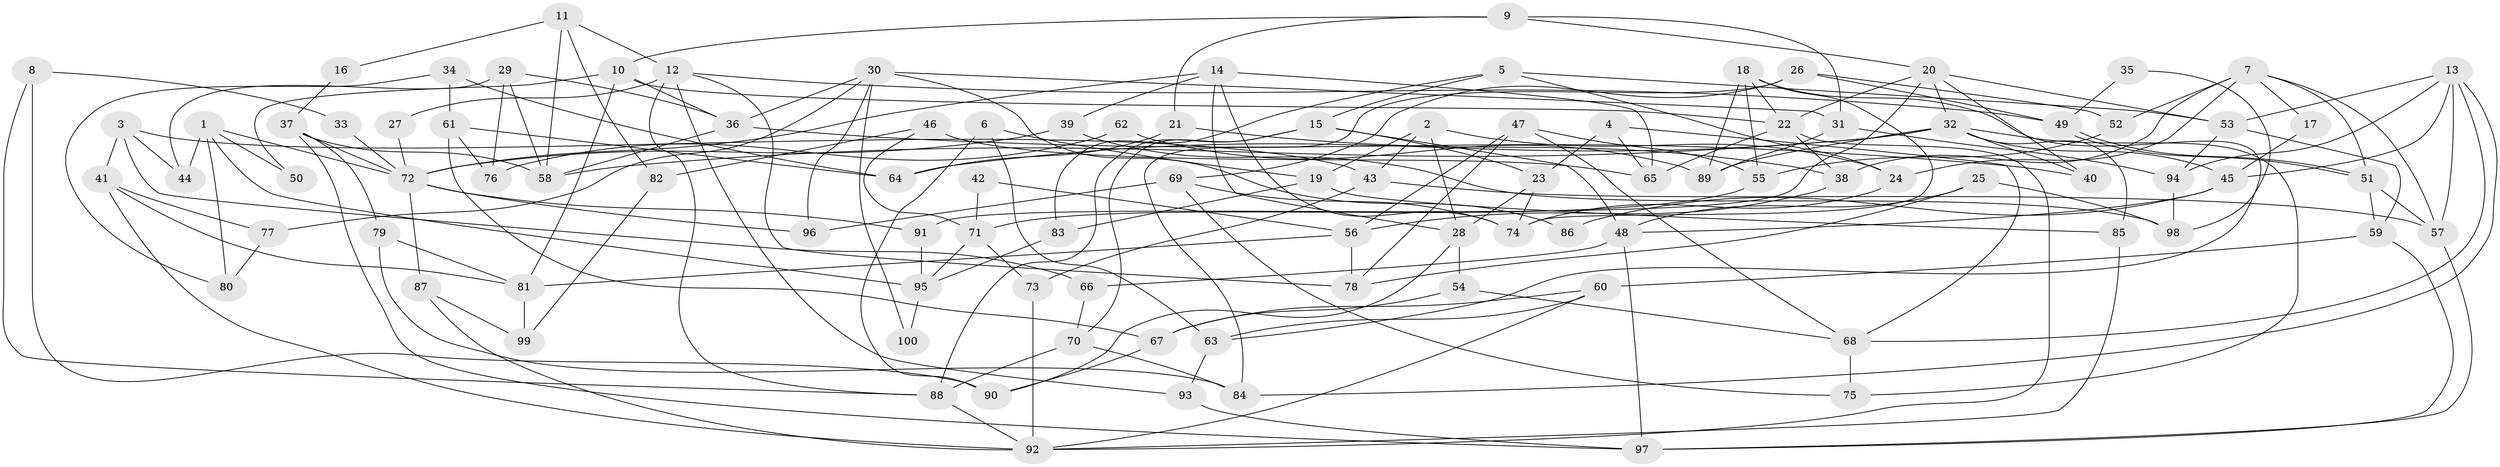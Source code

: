 // coarse degree distribution, {5: 0.24285714285714285, 4: 0.24285714285714285, 3: 0.24285714285714285, 7: 0.014285714285714285, 6: 0.11428571428571428, 2: 0.04285714285714286, 11: 0.014285714285714285, 8: 0.04285714285714286, 10: 0.014285714285714285, 9: 0.02857142857142857}
// Generated by graph-tools (version 1.1) at 2025/18/03/04/25 18:18:29]
// undirected, 100 vertices, 200 edges
graph export_dot {
graph [start="1"]
  node [color=gray90,style=filled];
  1;
  2;
  3;
  4;
  5;
  6;
  7;
  8;
  9;
  10;
  11;
  12;
  13;
  14;
  15;
  16;
  17;
  18;
  19;
  20;
  21;
  22;
  23;
  24;
  25;
  26;
  27;
  28;
  29;
  30;
  31;
  32;
  33;
  34;
  35;
  36;
  37;
  38;
  39;
  40;
  41;
  42;
  43;
  44;
  45;
  46;
  47;
  48;
  49;
  50;
  51;
  52;
  53;
  54;
  55;
  56;
  57;
  58;
  59;
  60;
  61;
  62;
  63;
  64;
  65;
  66;
  67;
  68;
  69;
  70;
  71;
  72;
  73;
  74;
  75;
  76;
  77;
  78;
  79;
  80;
  81;
  82;
  83;
  84;
  85;
  86;
  87;
  88;
  89;
  90;
  91;
  92;
  93;
  94;
  95;
  96;
  97;
  98;
  99;
  100;
  1 -- 72;
  1 -- 95;
  1 -- 44;
  1 -- 50;
  1 -- 80;
  2 -- 43;
  2 -- 24;
  2 -- 19;
  2 -- 28;
  3 -- 44;
  3 -- 66;
  3 -- 41;
  3 -- 43;
  4 -- 23;
  4 -- 65;
  4 -- 68;
  5 -- 15;
  5 -- 53;
  5 -- 24;
  5 -- 83;
  6 -- 19;
  6 -- 63;
  6 -- 90;
  7 -- 51;
  7 -- 57;
  7 -- 17;
  7 -- 24;
  7 -- 38;
  7 -- 52;
  8 -- 90;
  8 -- 88;
  8 -- 33;
  9 -- 10;
  9 -- 20;
  9 -- 21;
  9 -- 31;
  10 -- 22;
  10 -- 81;
  10 -- 36;
  10 -- 50;
  11 -- 58;
  11 -- 12;
  11 -- 16;
  11 -- 82;
  12 -- 88;
  12 -- 49;
  12 -- 27;
  12 -- 78;
  12 -- 93;
  13 -- 53;
  13 -- 84;
  13 -- 45;
  13 -- 57;
  13 -- 68;
  13 -- 94;
  14 -- 74;
  14 -- 28;
  14 -- 39;
  14 -- 65;
  14 -- 72;
  15 -- 48;
  15 -- 88;
  15 -- 23;
  15 -- 70;
  16 -- 37;
  17 -- 45;
  18 -- 63;
  18 -- 74;
  18 -- 22;
  18 -- 55;
  18 -- 89;
  19 -- 83;
  19 -- 85;
  20 -- 32;
  20 -- 22;
  20 -- 40;
  20 -- 53;
  20 -- 91;
  21 -- 38;
  21 -- 64;
  22 -- 65;
  22 -- 38;
  22 -- 92;
  23 -- 28;
  23 -- 74;
  24 -- 74;
  25 -- 98;
  25 -- 78;
  25 -- 48;
  26 -- 69;
  26 -- 52;
  26 -- 49;
  26 -- 84;
  27 -- 72;
  28 -- 54;
  28 -- 90;
  29 -- 58;
  29 -- 36;
  29 -- 44;
  29 -- 76;
  30 -- 77;
  30 -- 36;
  30 -- 31;
  30 -- 86;
  30 -- 96;
  30 -- 100;
  31 -- 89;
  31 -- 94;
  32 -- 89;
  32 -- 45;
  32 -- 40;
  32 -- 58;
  32 -- 64;
  32 -- 75;
  32 -- 85;
  33 -- 72;
  34 -- 61;
  34 -- 64;
  34 -- 80;
  35 -- 49;
  35 -- 98;
  36 -- 40;
  36 -- 58;
  37 -- 58;
  37 -- 72;
  37 -- 79;
  37 -- 97;
  38 -- 56;
  39 -- 72;
  39 -- 98;
  41 -- 92;
  41 -- 77;
  41 -- 81;
  42 -- 71;
  42 -- 56;
  43 -- 57;
  43 -- 73;
  45 -- 48;
  45 -- 86;
  46 -- 82;
  46 -- 71;
  46 -- 65;
  47 -- 56;
  47 -- 68;
  47 -- 55;
  47 -- 78;
  48 -- 97;
  48 -- 66;
  49 -- 51;
  49 -- 51;
  51 -- 57;
  51 -- 59;
  52 -- 55;
  53 -- 94;
  53 -- 59;
  54 -- 67;
  54 -- 68;
  55 -- 71;
  56 -- 78;
  56 -- 81;
  57 -- 97;
  59 -- 60;
  59 -- 97;
  60 -- 92;
  60 -- 63;
  60 -- 67;
  61 -- 67;
  61 -- 64;
  61 -- 76;
  62 -- 89;
  62 -- 76;
  63 -- 93;
  66 -- 70;
  67 -- 90;
  68 -- 75;
  69 -- 75;
  69 -- 74;
  69 -- 96;
  70 -- 84;
  70 -- 88;
  71 -- 73;
  71 -- 95;
  72 -- 96;
  72 -- 87;
  72 -- 91;
  73 -- 92;
  77 -- 80;
  79 -- 81;
  79 -- 84;
  81 -- 99;
  82 -- 99;
  83 -- 95;
  85 -- 92;
  87 -- 92;
  87 -- 99;
  88 -- 92;
  91 -- 95;
  93 -- 97;
  94 -- 98;
  95 -- 100;
}
